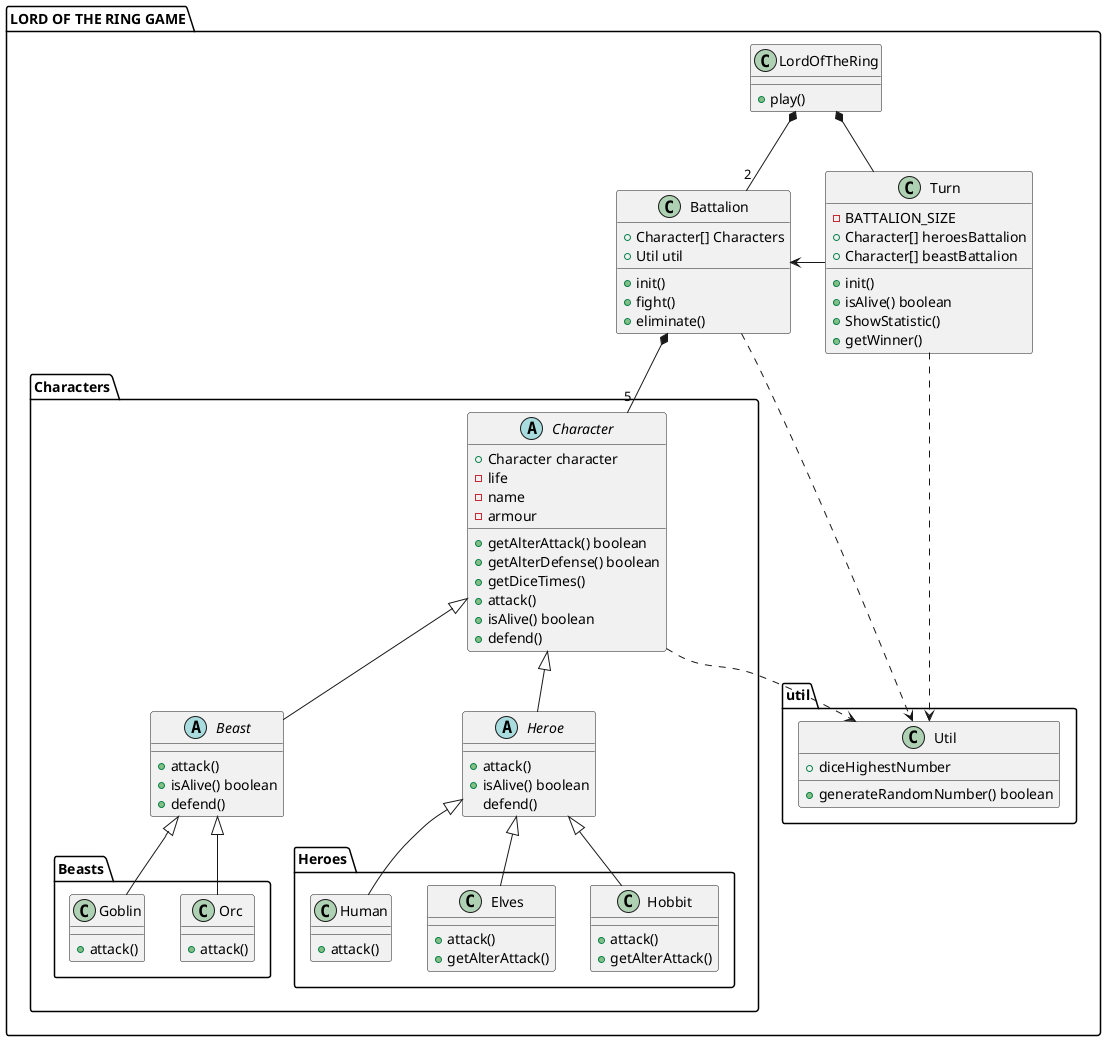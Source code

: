 @startuml
' -			private
' #			protected
' ~			package private
' +         public
'https://plantuml.com/class-diagram
package "LORD OF THE RING GAME" {
Class Turn{
-BATTALION_SIZE
+init()
+Character[] heroesBattalion
+Character[] beastBattalion
+isAlive() boolean
+ShowStatistic()
+getWinner()
}
Class LordOfTheRing{
+play()
}

class Battalion{
'+Heroe[] heroeTeam
+Character[] Characters
+Util util
+init()
+fight()
+eliminate()
}
package "Characters" {

abstract Character{
+Character character
-life
-name
-armour
+getAlterAttack() boolean
+getAlterDefense() boolean
+getDiceTimes()
+attack()
+isAlive() boolean
+defend()
}

abstract Beast{
+attack()
+isAlive() boolean
+defend()
}

abstract Heroe{
+attack()
+isAlive() boolean
defend()
}

package "Heroes" {
Class Hobbit{
+attack()
+getAlterAttack()
}
Class Elves{
+attack()
+getAlterAttack()

}
Class Human{
+attack()

}
}

package "Beasts" {
Class Orc{
+attack()
}
class Goblin{
+attack()

}
}
}

package "util" {
Class Util{
+generateRandomNumber() boolean
+diceHighestNumber
}

LordOfTheRing*--"2"Battalion
Character..>Util

Heroe<|--Hobbit
Heroe<|--Elves
Heroe<|--Human

Beast<|--Orc
Beast<|--Goblin

Battalion*--"5"Character
Battalion..>Util
Turn..>Util
Character<|--Heroe
Character<|--Beast
LordOfTheRing*--Turn
Battalion<-Turn
}
}
@enduml